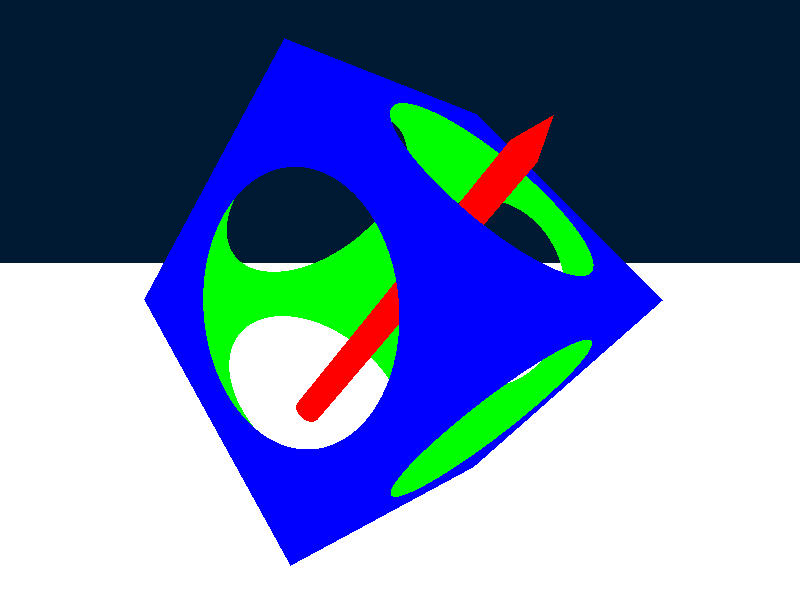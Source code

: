 /*************************************************************************
 * Copyright (C) 2009-2010 Tavian Barnes <tavianator@gmail.com>          *
 *                                                                       *
 * This file is part of The Dimension Test Suite.                        *
 *                                                                       *
 * The Dimension Test Suite is free software; you can redistribute it    *
 * and/or modify it under the terms of the GNU General Public License as *
 * published by the Free Software Foundation; either version 3 of the    *
 * License, or (at your option) any later version.                       *
 *                                                                       *
 * The Dimension Test Suite is distributed in the hope that it will be   *
 * useful, but WITHOUT ANY WARRANTY; without even the implied warranty   *
 * of MERCHANTABILITY or FITNESS FOR A PARTICULAR PURPOSE.  See the GNU  *
 * General Public License for more details.                              *
 *                                                                       *
 * You should have received a copy of the GNU General Public License     *
 * along with this program.  If not, see <http://www.gnu.org/licenses/>. *
 *************************************************************************/

// Render demo scene

camera {
  perspective
  location <0, 0.25, -4>
  right    x*image_width/image_height
  look_at  <0, 0, 0>

  rotate   53*y
}

background {
  color rgbf <0, 0.1, 0.2, 0.1>
}

light_source {
  <-15, 20, 10>, color rgb <1, 1, 1>
}

difference {
  box {
    <-1, -1, -1>, <1, 1, 1>

    rotate 45*x

    texture {
      pigment {
        color rgbft <0, 0, 1, 0.25, 0.5>
      }
      finish {
        reflection { 0.5 }
      }
    }

    interior {
      ior 1.1
    }
  }

  sphere {
    <0, 0, 0>, 1.25

    texture {
      pigment {
        color rgb <0, 1, 0>
      }
      finish {
        phong 0.2
        phong_size 40.0
      }
    }
  }
}

union {
  cylinder {
    -1.25*y, 1.25*y, 0.1
  }
  cone {
    1.25*y, 0.1, 1.5*y, 0
    open
  }

  pigment {
    color rgb <1, 0, 0>
  }
  rotate -45*x
}

plane {
  y, -2
  pigment {
    color rgb 1
  }
}
